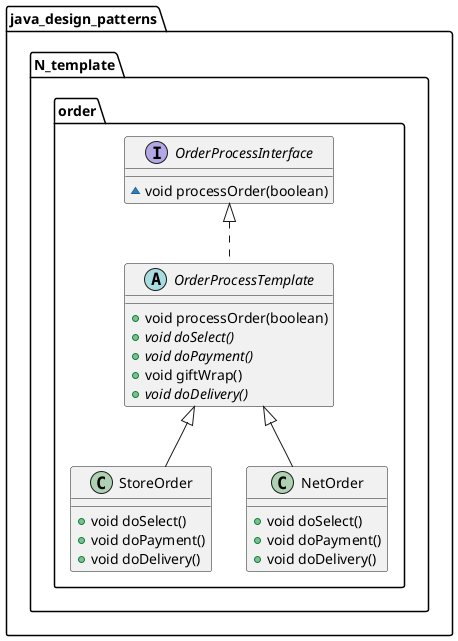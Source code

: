 @startuml
interface java_design_patterns.N_template.order.OrderProcessInterface {
~ void processOrder(boolean)
}
abstract class java_design_patterns.N_template.order.OrderProcessTemplate {
+ void processOrder(boolean)
+ {abstract}void doSelect()
+ {abstract}void doPayment()
+ void giftWrap()
+ {abstract}void doDelivery()
}
class java_design_patterns.N_template.order.StoreOrder {
+ void doSelect()
+ void doPayment()
+ void doDelivery()
}
class java_design_patterns.N_template.order.NetOrder {
+ void doSelect()
+ void doPayment()
+ void doDelivery()
}


java_design_patterns.N_template.order.OrderProcessInterface <|.. java_design_patterns.N_template.order.OrderProcessTemplate
java_design_patterns.N_template.order.OrderProcessTemplate <|-- java_design_patterns.N_template.order.StoreOrder
java_design_patterns.N_template.order.OrderProcessTemplate <|-- java_design_patterns.N_template.order.NetOrder
@enduml
